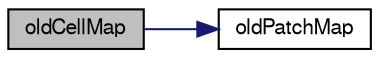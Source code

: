 digraph "oldCellMap"
{
  bgcolor="transparent";
  edge [fontname="FreeSans",fontsize="10",labelfontname="FreeSans",labelfontsize="10"];
  node [fontname="FreeSans",fontsize="10",shape=record];
  rankdir="LR";
  Node25 [label="oldCellMap",height=0.2,width=0.4,color="black", fillcolor="grey75", style="filled", fontcolor="black"];
  Node25 -> Node26 [color="midnightblue",fontsize="10",style="solid",fontname="FreeSans"];
  Node26 [label="oldPatchMap",height=0.2,width=0.4,color="black",URL="$a27354.html#a44682475c8bd86da6b87d9bdb2007bc4",tooltip="From old patch index to new patch index or -1 if patch. "];
}
